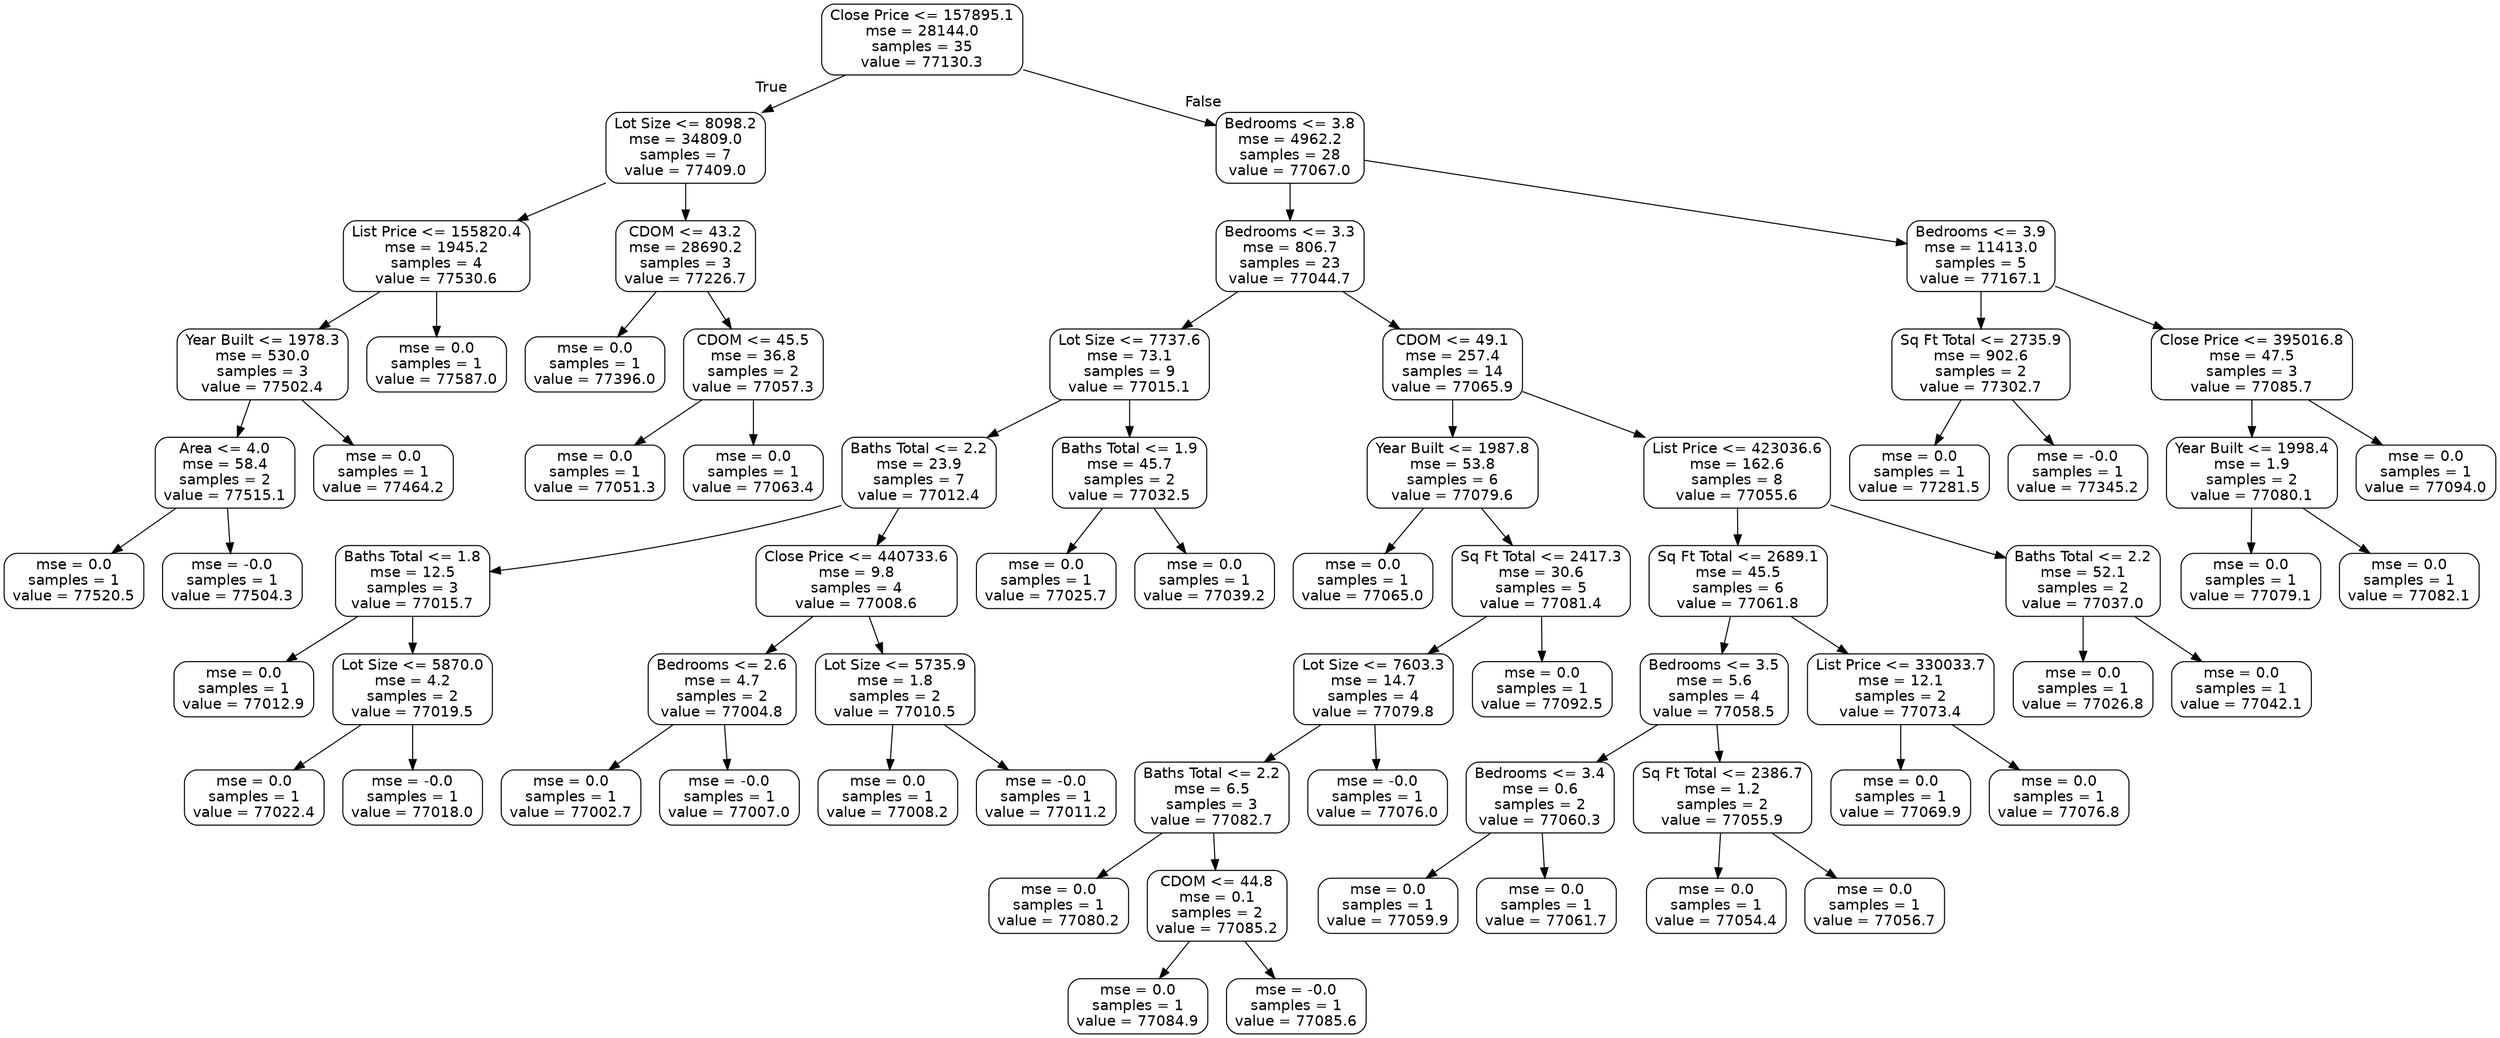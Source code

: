 digraph Tree {
node [shape=box, style="rounded", color="black", fontname=helvetica] ;
edge [fontname=helvetica] ;
0 [label="Close Price <= 157895.1\nmse = 28144.0\nsamples = 35\nvalue = 77130.3"] ;
1 [label="Lot Size <= 8098.2\nmse = 34809.0\nsamples = 7\nvalue = 77409.0"] ;
0 -> 1 [labeldistance=2.5, labelangle=45, headlabel="True"] ;
2 [label="List Price <= 155820.4\nmse = 1945.2\nsamples = 4\nvalue = 77530.6"] ;
1 -> 2 ;
3 [label="Year Built <= 1978.3\nmse = 530.0\nsamples = 3\nvalue = 77502.4"] ;
2 -> 3 ;
4 [label="Area <= 4.0\nmse = 58.4\nsamples = 2\nvalue = 77515.1"] ;
3 -> 4 ;
5 [label="mse = 0.0\nsamples = 1\nvalue = 77520.5"] ;
4 -> 5 ;
6 [label="mse = -0.0\nsamples = 1\nvalue = 77504.3"] ;
4 -> 6 ;
7 [label="mse = 0.0\nsamples = 1\nvalue = 77464.2"] ;
3 -> 7 ;
8 [label="mse = 0.0\nsamples = 1\nvalue = 77587.0"] ;
2 -> 8 ;
9 [label="CDOM <= 43.2\nmse = 28690.2\nsamples = 3\nvalue = 77226.7"] ;
1 -> 9 ;
10 [label="mse = 0.0\nsamples = 1\nvalue = 77396.0"] ;
9 -> 10 ;
11 [label="CDOM <= 45.5\nmse = 36.8\nsamples = 2\nvalue = 77057.3"] ;
9 -> 11 ;
12 [label="mse = 0.0\nsamples = 1\nvalue = 77051.3"] ;
11 -> 12 ;
13 [label="mse = 0.0\nsamples = 1\nvalue = 77063.4"] ;
11 -> 13 ;
14 [label="Bedrooms <= 3.8\nmse = 4962.2\nsamples = 28\nvalue = 77067.0"] ;
0 -> 14 [labeldistance=2.5, labelangle=-45, headlabel="False"] ;
15 [label="Bedrooms <= 3.3\nmse = 806.7\nsamples = 23\nvalue = 77044.7"] ;
14 -> 15 ;
16 [label="Lot Size <= 7737.6\nmse = 73.1\nsamples = 9\nvalue = 77015.1"] ;
15 -> 16 ;
17 [label="Baths Total <= 2.2\nmse = 23.9\nsamples = 7\nvalue = 77012.4"] ;
16 -> 17 ;
18 [label="Baths Total <= 1.8\nmse = 12.5\nsamples = 3\nvalue = 77015.7"] ;
17 -> 18 ;
19 [label="mse = 0.0\nsamples = 1\nvalue = 77012.9"] ;
18 -> 19 ;
20 [label="Lot Size <= 5870.0\nmse = 4.2\nsamples = 2\nvalue = 77019.5"] ;
18 -> 20 ;
21 [label="mse = 0.0\nsamples = 1\nvalue = 77022.4"] ;
20 -> 21 ;
22 [label="mse = -0.0\nsamples = 1\nvalue = 77018.0"] ;
20 -> 22 ;
23 [label="Close Price <= 440733.6\nmse = 9.8\nsamples = 4\nvalue = 77008.6"] ;
17 -> 23 ;
24 [label="Bedrooms <= 2.6\nmse = 4.7\nsamples = 2\nvalue = 77004.8"] ;
23 -> 24 ;
25 [label="mse = 0.0\nsamples = 1\nvalue = 77002.7"] ;
24 -> 25 ;
26 [label="mse = -0.0\nsamples = 1\nvalue = 77007.0"] ;
24 -> 26 ;
27 [label="Lot Size <= 5735.9\nmse = 1.8\nsamples = 2\nvalue = 77010.5"] ;
23 -> 27 ;
28 [label="mse = 0.0\nsamples = 1\nvalue = 77008.2"] ;
27 -> 28 ;
29 [label="mse = -0.0\nsamples = 1\nvalue = 77011.2"] ;
27 -> 29 ;
30 [label="Baths Total <= 1.9\nmse = 45.7\nsamples = 2\nvalue = 77032.5"] ;
16 -> 30 ;
31 [label="mse = 0.0\nsamples = 1\nvalue = 77025.7"] ;
30 -> 31 ;
32 [label="mse = 0.0\nsamples = 1\nvalue = 77039.2"] ;
30 -> 32 ;
33 [label="CDOM <= 49.1\nmse = 257.4\nsamples = 14\nvalue = 77065.9"] ;
15 -> 33 ;
34 [label="Year Built <= 1987.8\nmse = 53.8\nsamples = 6\nvalue = 77079.6"] ;
33 -> 34 ;
35 [label="mse = 0.0\nsamples = 1\nvalue = 77065.0"] ;
34 -> 35 ;
36 [label="Sq Ft Total <= 2417.3\nmse = 30.6\nsamples = 5\nvalue = 77081.4"] ;
34 -> 36 ;
37 [label="Lot Size <= 7603.3\nmse = 14.7\nsamples = 4\nvalue = 77079.8"] ;
36 -> 37 ;
38 [label="Baths Total <= 2.2\nmse = 6.5\nsamples = 3\nvalue = 77082.7"] ;
37 -> 38 ;
39 [label="mse = 0.0\nsamples = 1\nvalue = 77080.2"] ;
38 -> 39 ;
40 [label="CDOM <= 44.8\nmse = 0.1\nsamples = 2\nvalue = 77085.2"] ;
38 -> 40 ;
41 [label="mse = 0.0\nsamples = 1\nvalue = 77084.9"] ;
40 -> 41 ;
42 [label="mse = -0.0\nsamples = 1\nvalue = 77085.6"] ;
40 -> 42 ;
43 [label="mse = -0.0\nsamples = 1\nvalue = 77076.0"] ;
37 -> 43 ;
44 [label="mse = 0.0\nsamples = 1\nvalue = 77092.5"] ;
36 -> 44 ;
45 [label="List Price <= 423036.6\nmse = 162.6\nsamples = 8\nvalue = 77055.6"] ;
33 -> 45 ;
46 [label="Sq Ft Total <= 2689.1\nmse = 45.5\nsamples = 6\nvalue = 77061.8"] ;
45 -> 46 ;
47 [label="Bedrooms <= 3.5\nmse = 5.6\nsamples = 4\nvalue = 77058.5"] ;
46 -> 47 ;
48 [label="Bedrooms <= 3.4\nmse = 0.6\nsamples = 2\nvalue = 77060.3"] ;
47 -> 48 ;
49 [label="mse = 0.0\nsamples = 1\nvalue = 77059.9"] ;
48 -> 49 ;
50 [label="mse = 0.0\nsamples = 1\nvalue = 77061.7"] ;
48 -> 50 ;
51 [label="Sq Ft Total <= 2386.7\nmse = 1.2\nsamples = 2\nvalue = 77055.9"] ;
47 -> 51 ;
52 [label="mse = 0.0\nsamples = 1\nvalue = 77054.4"] ;
51 -> 52 ;
53 [label="mse = 0.0\nsamples = 1\nvalue = 77056.7"] ;
51 -> 53 ;
54 [label="List Price <= 330033.7\nmse = 12.1\nsamples = 2\nvalue = 77073.4"] ;
46 -> 54 ;
55 [label="mse = 0.0\nsamples = 1\nvalue = 77069.9"] ;
54 -> 55 ;
56 [label="mse = 0.0\nsamples = 1\nvalue = 77076.8"] ;
54 -> 56 ;
57 [label="Baths Total <= 2.2\nmse = 52.1\nsamples = 2\nvalue = 77037.0"] ;
45 -> 57 ;
58 [label="mse = 0.0\nsamples = 1\nvalue = 77026.8"] ;
57 -> 58 ;
59 [label="mse = 0.0\nsamples = 1\nvalue = 77042.1"] ;
57 -> 59 ;
60 [label="Bedrooms <= 3.9\nmse = 11413.0\nsamples = 5\nvalue = 77167.1"] ;
14 -> 60 ;
61 [label="Sq Ft Total <= 2735.9\nmse = 902.6\nsamples = 2\nvalue = 77302.7"] ;
60 -> 61 ;
62 [label="mse = 0.0\nsamples = 1\nvalue = 77281.5"] ;
61 -> 62 ;
63 [label="mse = -0.0\nsamples = 1\nvalue = 77345.2"] ;
61 -> 63 ;
64 [label="Close Price <= 395016.8\nmse = 47.5\nsamples = 3\nvalue = 77085.7"] ;
60 -> 64 ;
65 [label="Year Built <= 1998.4\nmse = 1.9\nsamples = 2\nvalue = 77080.1"] ;
64 -> 65 ;
66 [label="mse = 0.0\nsamples = 1\nvalue = 77079.1"] ;
65 -> 66 ;
67 [label="mse = 0.0\nsamples = 1\nvalue = 77082.1"] ;
65 -> 67 ;
68 [label="mse = 0.0\nsamples = 1\nvalue = 77094.0"] ;
64 -> 68 ;
}